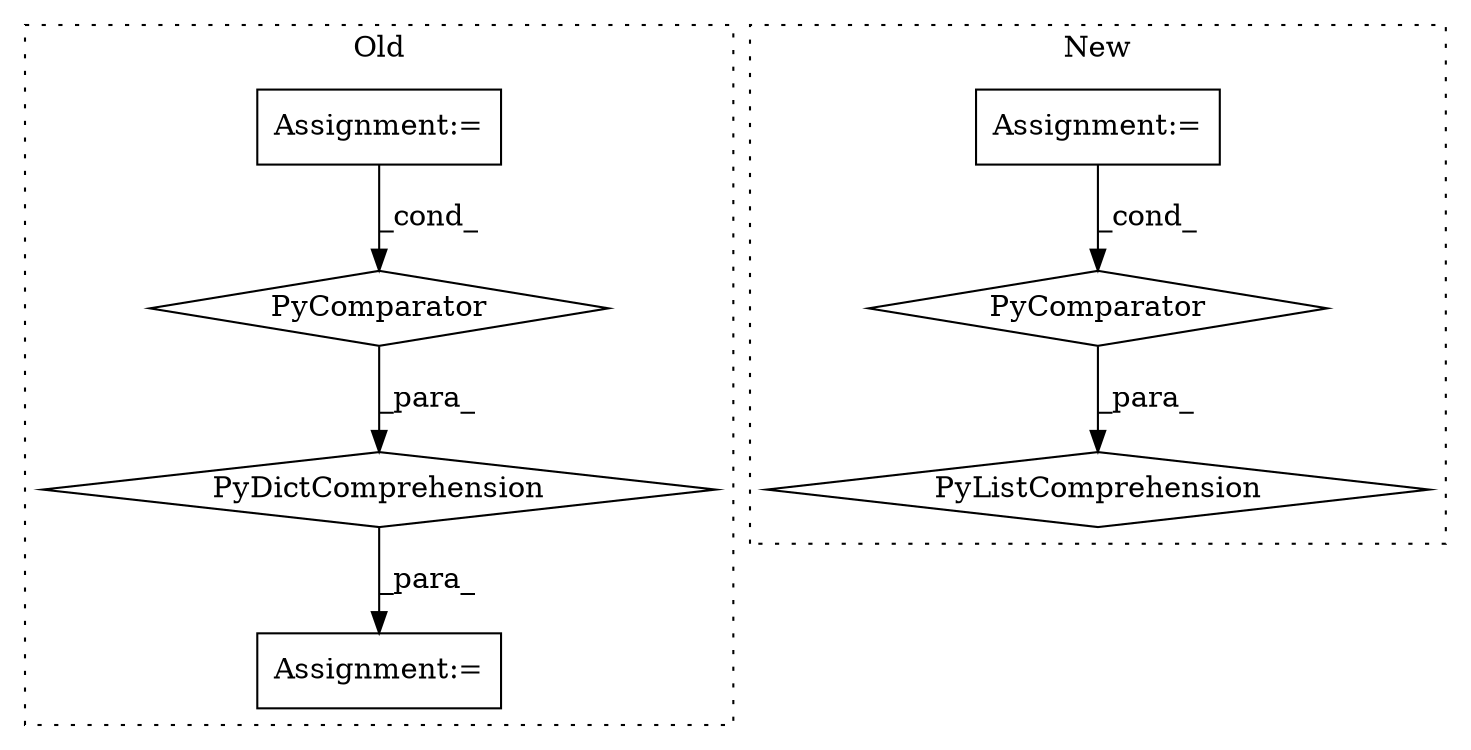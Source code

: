 digraph G {
subgraph cluster0 {
1 [label="PyDictComprehension" a="110" s="4963" l="131" shape="diamond"];
4 [label="PyComparator" a="113" s="5052" l="34" shape="diamond"];
5 [label="Assignment:=" a="7" s="4889" l="1" shape="box"];
7 [label="Assignment:=" a="7" s="4938" l="2" shape="box"];
label = "Old";
style="dotted";
}
subgraph cluster1 {
2 [label="PyListComprehension" a="109" s="4702" l="122" shape="diamond"];
3 [label="PyComparator" a="113" s="4785" l="31" shape="diamond"];
6 [label="Assignment:=" a="7" s="4785" l="31" shape="box"];
label = "New";
style="dotted";
}
1 -> 7 [label="_para_"];
3 -> 2 [label="_para_"];
4 -> 1 [label="_para_"];
5 -> 4 [label="_cond_"];
6 -> 3 [label="_cond_"];
}